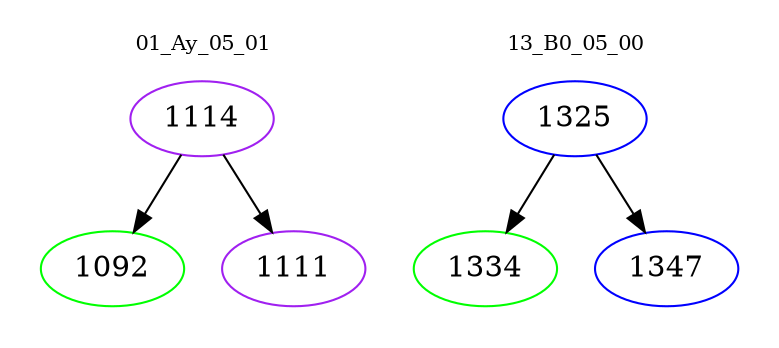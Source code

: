 digraph{
subgraph cluster_0 {
color = white
label = "01_Ay_05_01";
fontsize=10;
T0_1114 [label="1114", color="purple"]
T0_1114 -> T0_1092 [color="black"]
T0_1092 [label="1092", color="green"]
T0_1114 -> T0_1111 [color="black"]
T0_1111 [label="1111", color="purple"]
}
subgraph cluster_1 {
color = white
label = "13_B0_05_00";
fontsize=10;
T1_1325 [label="1325", color="blue"]
T1_1325 -> T1_1334 [color="black"]
T1_1334 [label="1334", color="green"]
T1_1325 -> T1_1347 [color="black"]
T1_1347 [label="1347", color="blue"]
}
}
